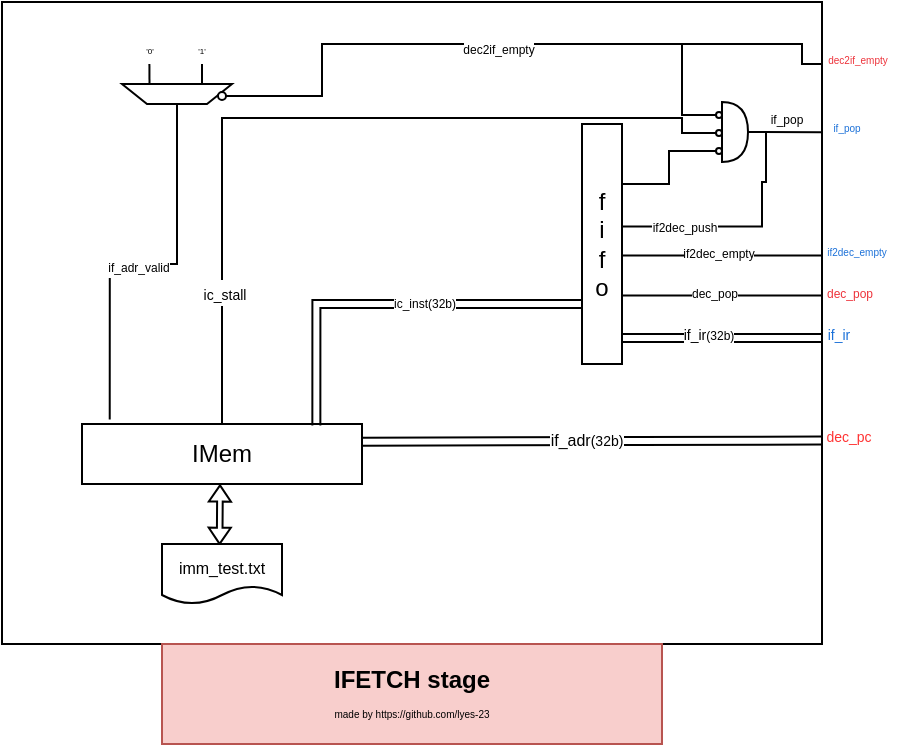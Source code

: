 <mxfile version="26.0.13">
  <diagram name="Page-1" id="BSQDDlLazUIRQ7VLsSYb">
    <mxGraphModel dx="304" dy="544" grid="1" gridSize="10" guides="1" tooltips="1" connect="1" arrows="1" fold="1" page="1" pageScale="1" pageWidth="850" pageHeight="1100" math="0" shadow="0">
      <root>
        <mxCell id="0" />
        <mxCell id="1" parent="0" />
        <mxCell id="494ZGv3BEbuRWp3GV2Er-6" value="" style="rounded=0;whiteSpace=wrap;html=1;" vertex="1" parent="1">
          <mxGeometry x="230" y="169" width="410" height="321" as="geometry" />
        </mxCell>
        <mxCell id="494ZGv3BEbuRWp3GV2Er-7" value="" style="group" vertex="1" connectable="0" parent="1">
          <mxGeometry x="270" y="380" width="140" height="100" as="geometry" />
        </mxCell>
        <mxCell id="494ZGv3BEbuRWp3GV2Er-2" value="IMem" style="rounded=0;whiteSpace=wrap;html=1;" vertex="1" parent="494ZGv3BEbuRWp3GV2Er-7">
          <mxGeometry width="140" height="30" as="geometry" />
        </mxCell>
        <mxCell id="494ZGv3BEbuRWp3GV2Er-4" value="" style="shape=flexArrow;endArrow=classic;startArrow=classic;html=1;rounded=0;width=2.8;endSize=2.372;endWidth=7.28;startWidth=7.28;startSize=2.372;entryX=0.493;entryY=1.006;entryDx=0;entryDy=0;exitX=0.61;exitY=0.011;exitDx=0;exitDy=0;exitPerimeter=0;entryPerimeter=0;" edge="1" parent="494ZGv3BEbuRWp3GV2Er-7" target="494ZGv3BEbuRWp3GV2Er-2">
          <mxGeometry width="100" height="100" relative="1" as="geometry">
            <mxPoint x="68.8" y="60.44" as="sourcePoint" />
            <mxPoint x="200" y="-10" as="targetPoint" />
          </mxGeometry>
        </mxCell>
        <mxCell id="494ZGv3BEbuRWp3GV2Er-8" value="&lt;div&gt;f&lt;/div&gt;&lt;div&gt;i&lt;/div&gt;&lt;div&gt;f&lt;/div&gt;&lt;div&gt;o&lt;br&gt;&lt;/div&gt;" style="rounded=0;whiteSpace=wrap;html=1;" vertex="1" parent="1">
          <mxGeometry x="520" y="230" width="20" height="120" as="geometry" />
        </mxCell>
        <mxCell id="494ZGv3BEbuRWp3GV2Er-11" value="" style="shape=link;html=1;rounded=0;exitX=0.837;exitY=0.025;exitDx=0;exitDy=0;exitPerimeter=0;entryX=0;entryY=0.75;entryDx=0;entryDy=0;edgeStyle=orthogonalEdgeStyle;elbow=vertical;" edge="1" parent="1" source="494ZGv3BEbuRWp3GV2Er-2" target="494ZGv3BEbuRWp3GV2Er-8">
          <mxGeometry width="100" relative="1" as="geometry">
            <mxPoint x="360" y="320" as="sourcePoint" />
            <mxPoint x="460" y="320" as="targetPoint" />
          </mxGeometry>
        </mxCell>
        <mxCell id="494ZGv3BEbuRWp3GV2Er-12" value="&lt;font style=&quot;font-size: 6px;&quot;&gt;ic_inst(32b)&lt;br&gt;&lt;/font&gt;" style="edgeLabel;html=1;align=center;verticalAlign=middle;resizable=0;points=[];" vertex="1" connectable="0" parent="494ZGv3BEbuRWp3GV2Er-11">
          <mxGeometry x="0.182" y="2" relative="1" as="geometry">
            <mxPoint as="offset" />
          </mxGeometry>
        </mxCell>
        <mxCell id="494ZGv3BEbuRWp3GV2Er-15" value="" style="shape=link;html=1;rounded=0;" edge="1" parent="1">
          <mxGeometry width="100" relative="1" as="geometry">
            <mxPoint x="540" y="337" as="sourcePoint" />
            <mxPoint x="640" y="337" as="targetPoint" />
          </mxGeometry>
        </mxCell>
        <mxCell id="494ZGv3BEbuRWp3GV2Er-16" value="&lt;font&gt;if_ir&lt;font style=&quot;font-size: 6px;&quot;&gt;(32b)&lt;br&gt;&lt;/font&gt;&lt;/font&gt;" style="edgeLabel;html=1;align=center;verticalAlign=middle;resizable=0;points=[];fontSize=7;" vertex="1" connectable="0" parent="494ZGv3BEbuRWp3GV2Er-15">
          <mxGeometry x="-0.145" relative="1" as="geometry">
            <mxPoint y="-1" as="offset" />
          </mxGeometry>
        </mxCell>
        <mxCell id="494ZGv3BEbuRWp3GV2Er-17" value="&lt;font style=&quot;font-size: 8px;&quot;&gt;imm_test.txt&lt;/font&gt;" style="shape=document;whiteSpace=wrap;html=1;boundedLbl=1;" vertex="1" parent="1">
          <mxGeometry x="310" y="440" width="60" height="30" as="geometry" />
        </mxCell>
        <mxCell id="494ZGv3BEbuRWp3GV2Er-19" value="" style="shape=link;html=1;rounded=0;entryX=1.001;entryY=0.623;entryDx=0;entryDy=0;entryPerimeter=0;startSize=0;endSize=0;shadow=0;flowAnimation=0;fontSize=7;verticalAlign=bottom;" edge="1" parent="1">
          <mxGeometry width="100" relative="1" as="geometry">
            <mxPoint x="410" y="388.832" as="sourcePoint" />
            <mxPoint x="640.41" y="388.28" as="targetPoint" />
          </mxGeometry>
        </mxCell>
        <mxCell id="494ZGv3BEbuRWp3GV2Er-22" value="&lt;font style=&quot;font-size: 8px;&quot;&gt;if_adr&lt;/font&gt;&lt;font style=&quot;font-size: 7px;&quot;&gt;(32b)&lt;/font&gt;" style="edgeLabel;html=1;align=center;verticalAlign=middle;resizable=0;points=[];" vertex="1" connectable="0" parent="494ZGv3BEbuRWp3GV2Er-19">
          <mxGeometry x="-0.026" y="2" relative="1" as="geometry">
            <mxPoint as="offset" />
          </mxGeometry>
        </mxCell>
        <mxCell id="494ZGv3BEbuRWp3GV2Er-24" value="&lt;font style=&quot;color: rgb(255, 51, 51);&quot;&gt;dec_pc&lt;/font&gt;" style="text;html=1;align=center;verticalAlign=middle;resizable=0;points=[];autosize=1;strokeColor=none;fillColor=none;fontSize=7;" vertex="1" parent="1">
          <mxGeometry x="628" y="377" width="50" height="20" as="geometry" />
        </mxCell>
        <mxCell id="494ZGv3BEbuRWp3GV2Er-25" value="&lt;font&gt;if_ir&lt;/font&gt;" style="text;html=1;align=center;verticalAlign=middle;resizable=0;points=[];autosize=1;strokeColor=none;fillColor=none;fontColor=light-dark(#1c71d8, #ededed);fontSize=7;" vertex="1" parent="1">
          <mxGeometry x="633" y="326" width="30" height="20" as="geometry" />
        </mxCell>
        <mxCell id="494ZGv3BEbuRWp3GV2Er-28" value="" style="endArrow=none;html=1;rounded=0;exitX=1.003;exitY=0.565;exitDx=0;exitDy=0;exitPerimeter=0;entryX=1;entryY=0.355;entryDx=0;entryDy=0;entryPerimeter=0;spacingTop=0;" edge="1" parent="1">
          <mxGeometry width="50" height="50" relative="1" as="geometry">
            <mxPoint x="540.06" y="315.8" as="sourcePoint" />
            <mxPoint x="640" y="315.8" as="targetPoint" />
          </mxGeometry>
        </mxCell>
        <mxCell id="494ZGv3BEbuRWp3GV2Er-29" value="&lt;font style=&quot;font-size: 6px;&quot;&gt;dec_pop&lt;/font&gt;" style="edgeLabel;html=1;align=center;verticalAlign=middle;resizable=0;points=[];" vertex="1" connectable="0" parent="494ZGv3BEbuRWp3GV2Er-28">
          <mxGeometry x="0.248" relative="1" as="geometry">
            <mxPoint x="-17" y="-3" as="offset" />
          </mxGeometry>
        </mxCell>
        <mxCell id="494ZGv3BEbuRWp3GV2Er-31" value="" style="endArrow=none;html=1;rounded=0;exitX=1.003;exitY=0.565;exitDx=0;exitDy=0;exitPerimeter=0;entryX=1;entryY=0.355;entryDx=0;entryDy=0;entryPerimeter=0;spacingTop=0;fontSize=11;" edge="1" parent="1">
          <mxGeometry width="50" height="50" relative="1" as="geometry">
            <mxPoint x="540.06" y="295.8" as="sourcePoint" />
            <mxPoint x="640" y="295.8" as="targetPoint" />
          </mxGeometry>
        </mxCell>
        <mxCell id="494ZGv3BEbuRWp3GV2Er-32" value="&lt;font style=&quot;font-size: 6px;&quot;&gt;if2dec_empty&lt;/font&gt;" style="edgeLabel;html=1;align=center;verticalAlign=middle;resizable=0;points=[];" vertex="1" connectable="0" parent="494ZGv3BEbuRWp3GV2Er-31">
          <mxGeometry x="0.248" relative="1" as="geometry">
            <mxPoint x="-15" y="-3" as="offset" />
          </mxGeometry>
        </mxCell>
        <mxCell id="494ZGv3BEbuRWp3GV2Er-41" value="" style="endArrow=none;html=1;rounded=0;exitX=1;exitY=0.5;exitDx=0;exitDy=0;edgeStyle=orthogonalEdgeStyle;" edge="1" parent="1" source="494ZGv3BEbuRWp3GV2Er-39">
          <mxGeometry width="50" height="50" relative="1" as="geometry">
            <mxPoint x="570" y="230" as="sourcePoint" />
            <mxPoint x="640" y="200" as="targetPoint" />
            <Array as="points">
              <mxPoint x="390" y="216" />
              <mxPoint x="390" y="190" />
              <mxPoint x="630" y="190" />
              <mxPoint x="630" y="200" />
            </Array>
          </mxGeometry>
        </mxCell>
        <mxCell id="494ZGv3BEbuRWp3GV2Er-42" value="&lt;font style=&quot;font-size: 6px;&quot;&gt;dec2if_empty&lt;/font&gt;" style="edgeLabel;html=1;align=center;verticalAlign=middle;resizable=0;points=[];" vertex="1" connectable="0" parent="494ZGv3BEbuRWp3GV2Er-41">
          <mxGeometry x="-0.029" y="-1" relative="1" as="geometry">
            <mxPoint as="offset" />
          </mxGeometry>
        </mxCell>
        <mxCell id="494ZGv3BEbuRWp3GV2Er-44" value="" style="endArrow=none;html=1;rounded=0;entryX=0.5;entryY=0;entryDx=0;entryDy=0;exitX=0.099;exitY=-0.075;exitDx=0;exitDy=0;exitPerimeter=0;edgeStyle=orthogonalEdgeStyle;" edge="1" parent="1" source="494ZGv3BEbuRWp3GV2Er-2" target="494ZGv3BEbuRWp3GV2Er-34">
          <mxGeometry width="50" height="50" relative="1" as="geometry">
            <mxPoint x="370" y="330" as="sourcePoint" />
            <mxPoint x="420" y="280" as="targetPoint" />
          </mxGeometry>
        </mxCell>
        <mxCell id="494ZGv3BEbuRWp3GV2Er-45" value="&lt;font style=&quot;font-size: 6px;&quot;&gt;if_adr_valid&lt;/font&gt;" style="edgeLabel;html=1;align=center;verticalAlign=middle;resizable=0;points=[];" vertex="1" connectable="0" parent="494ZGv3BEbuRWp3GV2Er-44">
          <mxGeometry x="-0.046" relative="1" as="geometry">
            <mxPoint as="offset" />
          </mxGeometry>
        </mxCell>
        <mxCell id="494ZGv3BEbuRWp3GV2Er-47" value="" style="group" vertex="1" connectable="0" parent="1">
          <mxGeometry x="290" y="184" width="55" height="36" as="geometry" />
        </mxCell>
        <mxCell id="494ZGv3BEbuRWp3GV2Er-37" value="&lt;font style=&quot;font-size: 4px;&quot;&gt;&#39;0&#39;&lt;/font&gt;" style="text;html=1;align=center;verticalAlign=middle;whiteSpace=wrap;rounded=0;" vertex="1" parent="494ZGv3BEbuRWp3GV2Er-47">
          <mxGeometry x="11" width="6" height="14" as="geometry" />
        </mxCell>
        <mxCell id="494ZGv3BEbuRWp3GV2Er-38" value="&lt;font style=&quot;font-size: 4px;&quot;&gt;&#39;1&#39;&lt;/font&gt;" style="text;html=1;align=center;verticalAlign=middle;whiteSpace=wrap;rounded=0;" vertex="1" parent="494ZGv3BEbuRWp3GV2Er-47">
          <mxGeometry x="37" width="6" height="14" as="geometry" />
        </mxCell>
        <mxCell id="494ZGv3BEbuRWp3GV2Er-46" value="" style="group" vertex="1" connectable="0" parent="494ZGv3BEbuRWp3GV2Er-47">
          <mxGeometry y="16" width="55" height="20" as="geometry" />
        </mxCell>
        <mxCell id="494ZGv3BEbuRWp3GV2Er-34" value="" style="shape=trapezoid;perimeter=trapezoidPerimeter;whiteSpace=wrap;html=1;fixedSize=1;rotation=-180;size=12.5;" vertex="1" parent="494ZGv3BEbuRWp3GV2Er-46">
          <mxGeometry y="10" width="55" height="10" as="geometry" />
        </mxCell>
        <mxCell id="494ZGv3BEbuRWp3GV2Er-35" value="" style="endArrow=none;html=1;rounded=0;exitX=0.75;exitY=1;exitDx=0;exitDy=0;" edge="1" parent="494ZGv3BEbuRWp3GV2Er-46" source="494ZGv3BEbuRWp3GV2Er-34">
          <mxGeometry width="50" height="50" relative="1" as="geometry">
            <mxPoint x="60" y="70" as="sourcePoint" />
            <mxPoint x="13.7" as="targetPoint" />
          </mxGeometry>
        </mxCell>
        <mxCell id="494ZGv3BEbuRWp3GV2Er-36" value="" style="endArrow=none;html=1;rounded=0;exitX=0.75;exitY=1;exitDx=0;exitDy=0;" edge="1" parent="494ZGv3BEbuRWp3GV2Er-46">
          <mxGeometry width="50" height="50" relative="1" as="geometry">
            <mxPoint x="40" y="10" as="sourcePoint" />
            <mxPoint x="40" as="targetPoint" />
          </mxGeometry>
        </mxCell>
        <mxCell id="494ZGv3BEbuRWp3GV2Er-39" value="" style="ellipse;whiteSpace=wrap;html=1;aspect=fixed;" vertex="1" parent="494ZGv3BEbuRWp3GV2Er-46">
          <mxGeometry x="48" y="14" width="4" height="4" as="geometry" />
        </mxCell>
        <mxCell id="494ZGv3BEbuRWp3GV2Er-51" value="" style="shape=or;whiteSpace=wrap;html=1;" vertex="1" parent="1">
          <mxGeometry x="590" y="219" width="13" height="30" as="geometry" />
        </mxCell>
        <mxCell id="494ZGv3BEbuRWp3GV2Er-52" value="" style="ellipse;whiteSpace=wrap;html=1;aspect=fixed;fontStyle=1" vertex="1" parent="1">
          <mxGeometry x="587" y="224" width="3" height="3" as="geometry" />
        </mxCell>
        <mxCell id="494ZGv3BEbuRWp3GV2Er-53" value="" style="ellipse;whiteSpace=wrap;html=1;aspect=fixed;fontStyle=1" vertex="1" parent="1">
          <mxGeometry x="587" y="233" width="3" height="3" as="geometry" />
        </mxCell>
        <mxCell id="494ZGv3BEbuRWp3GV2Er-54" value="" style="ellipse;whiteSpace=wrap;html=1;aspect=fixed;" vertex="1" parent="1">
          <mxGeometry x="587" y="242" width="3" height="3" as="geometry" />
        </mxCell>
        <mxCell id="494ZGv3BEbuRWp3GV2Er-55" value="" style="endArrow=none;html=1;rounded=0;exitX=1;exitY=0.5;exitDx=0;exitDy=0;exitPerimeter=0;entryX=1;entryY=0.203;entryDx=0;entryDy=0;entryPerimeter=0;strokeWidth=1;" edge="1" parent="1" source="494ZGv3BEbuRWp3GV2Er-51" target="494ZGv3BEbuRWp3GV2Er-6">
          <mxGeometry width="50" height="50" relative="1" as="geometry">
            <mxPoint x="570" y="260" as="sourcePoint" />
            <mxPoint x="620" y="210" as="targetPoint" />
            <Array as="points" />
          </mxGeometry>
        </mxCell>
        <mxCell id="494ZGv3BEbuRWp3GV2Er-56" value="&lt;font style=&quot;font-size: 6px;&quot;&gt;if_pop&lt;/font&gt;" style="edgeLabel;html=1;align=center;verticalAlign=middle;resizable=0;points=[];" vertex="1" connectable="0" parent="494ZGv3BEbuRWp3GV2Er-55">
          <mxGeometry x="0.203" y="-1" relative="1" as="geometry">
            <mxPoint x="-4" y="-9" as="offset" />
          </mxGeometry>
        </mxCell>
        <mxCell id="494ZGv3BEbuRWp3GV2Er-57" value="" style="endArrow=none;html=1;rounded=0;entryX=0;entryY=0.5;entryDx=0;entryDy=0;edgeStyle=orthogonalEdgeStyle;" edge="1" parent="1" target="494ZGv3BEbuRWp3GV2Er-52">
          <mxGeometry width="50" height="50" relative="1" as="geometry">
            <mxPoint x="560" y="190" as="sourcePoint" />
            <mxPoint x="610" y="210" as="targetPoint" />
            <Array as="points">
              <mxPoint x="570" y="190" />
              <mxPoint x="570" y="226" />
            </Array>
          </mxGeometry>
        </mxCell>
        <mxCell id="494ZGv3BEbuRWp3GV2Er-58" value="" style="endArrow=none;html=1;rounded=0;exitX=1.024;exitY=0.427;exitDx=0;exitDy=0;edgeStyle=orthogonalEdgeStyle;exitPerimeter=0;" edge="1" parent="1" source="494ZGv3BEbuRWp3GV2Er-8">
          <mxGeometry width="50" height="50" relative="1" as="geometry">
            <mxPoint x="640.0" y="259.0" as="sourcePoint" />
            <mxPoint x="612" y="234" as="targetPoint" />
            <Array as="points">
              <mxPoint x="610" y="281" />
              <mxPoint x="610" y="259" />
              <mxPoint x="612" y="259" />
            </Array>
          </mxGeometry>
        </mxCell>
        <mxCell id="494ZGv3BEbuRWp3GV2Er-59" value="&lt;font style=&quot;font-size: 6px;&quot;&gt;if2dec_push&lt;/font&gt;" style="edgeLabel;html=1;align=center;verticalAlign=middle;resizable=0;points=[];" vertex="1" connectable="0" parent="494ZGv3BEbuRWp3GV2Er-58">
          <mxGeometry x="-0.475" y="-1" relative="1" as="geometry">
            <mxPoint x="-1" y="-2" as="offset" />
          </mxGeometry>
        </mxCell>
        <mxCell id="494ZGv3BEbuRWp3GV2Er-60" value="" style="endArrow=none;html=1;rounded=0;exitX=1;exitY=0.25;exitDx=0;exitDy=0;entryX=0;entryY=0.5;entryDx=0;entryDy=0;edgeStyle=orthogonalEdgeStyle;" edge="1" parent="1" source="494ZGv3BEbuRWp3GV2Er-8" target="494ZGv3BEbuRWp3GV2Er-54">
          <mxGeometry width="50" height="50" relative="1" as="geometry">
            <mxPoint x="530" y="310" as="sourcePoint" />
            <mxPoint x="580" y="260" as="targetPoint" />
          </mxGeometry>
        </mxCell>
        <mxCell id="494ZGv3BEbuRWp3GV2Er-61" value="" style="endArrow=none;html=1;rounded=0;exitX=0.5;exitY=0;exitDx=0;exitDy=0;entryX=0;entryY=0.5;entryDx=0;entryDy=0;edgeStyle=orthogonalEdgeStyle;" edge="1" parent="1" source="494ZGv3BEbuRWp3GV2Er-2" target="494ZGv3BEbuRWp3GV2Er-53">
          <mxGeometry width="50" height="50" relative="1" as="geometry">
            <mxPoint x="340" y="377" as="sourcePoint" />
            <mxPoint x="587.0" y="231.5" as="targetPoint" />
            <Array as="points">
              <mxPoint x="340" y="227" />
              <mxPoint x="570" y="227" />
              <mxPoint x="570" y="235" />
            </Array>
          </mxGeometry>
        </mxCell>
        <mxCell id="494ZGv3BEbuRWp3GV2Er-64" value="&lt;font style=&quot;font-size: 7px;&quot;&gt;ic_stall&lt;/font&gt;" style="edgeLabel;html=1;align=center;verticalAlign=middle;resizable=0;points=[];" vertex="1" connectable="0" parent="494ZGv3BEbuRWp3GV2Er-61">
          <mxGeometry x="-0.675" y="-1" relative="1" as="geometry">
            <mxPoint as="offset" />
          </mxGeometry>
        </mxCell>
        <mxCell id="494ZGv3BEbuRWp3GV2Er-65" value="&lt;div&gt;&lt;b&gt;IFETCH stage&lt;/b&gt; &lt;br&gt;&lt;/div&gt;&lt;div&gt;&lt;font style=&quot;font-size: 5px;&quot;&gt;made by https://github.com/lyes-23&lt;/font&gt;&lt;br&gt;&lt;/div&gt;" style="rounded=0;whiteSpace=wrap;html=1;fillColor=#f8cecc;strokeColor=#b85450;" vertex="1" parent="1">
          <mxGeometry x="310" y="490" width="250" height="50" as="geometry" />
        </mxCell>
        <mxCell id="494ZGv3BEbuRWp3GV2Er-66" value="&lt;font style=&quot;font-size: 6px; color: light-dark(rgb(237, 51, 59), rgb(237, 237, 237));&quot;&gt;dec_pop&lt;/font&gt;" style="text;html=1;align=center;verticalAlign=middle;whiteSpace=wrap;rounded=0;" vertex="1" parent="1">
          <mxGeometry x="638" y="308" width="32" height="10" as="geometry" />
        </mxCell>
        <mxCell id="494ZGv3BEbuRWp3GV2Er-67" value="&lt;font style=&quot;font-size: 5px;&quot;&gt;if2dec_empty&lt;/font&gt;" style="text;html=1;align=center;verticalAlign=middle;resizable=0;points=[];autosize=1;strokeColor=none;fillColor=none;fontColor=light-dark(#1c71d8, #ededed);fontSize=7;" vertex="1" parent="1">
          <mxGeometry x="632" y="284" width="50" height="20" as="geometry" />
        </mxCell>
        <mxCell id="494ZGv3BEbuRWp3GV2Er-68" value="&lt;font style=&quot;font-size: 5px;&quot;&gt;if_pop&lt;/font&gt;" style="text;html=1;align=center;verticalAlign=middle;resizable=0;points=[];autosize=1;strokeColor=none;fillColor=none;fontColor=light-dark(#1c71d8, #ededed);fontSize=7;" vertex="1" parent="1">
          <mxGeometry x="632" y="222" width="40" height="20" as="geometry" />
        </mxCell>
        <mxCell id="494ZGv3BEbuRWp3GV2Er-69" value="&lt;font style=&quot;color: light-dark(rgb(237, 51, 59), rgb(237, 237, 237)); font-size: 5px;&quot;&gt;dec2if_empty&lt;/font&gt;" style="text;html=1;align=center;verticalAlign=middle;whiteSpace=wrap;rounded=0;" vertex="1" parent="1">
          <mxGeometry x="642" y="191" width="32" height="10" as="geometry" />
        </mxCell>
      </root>
    </mxGraphModel>
  </diagram>
</mxfile>
